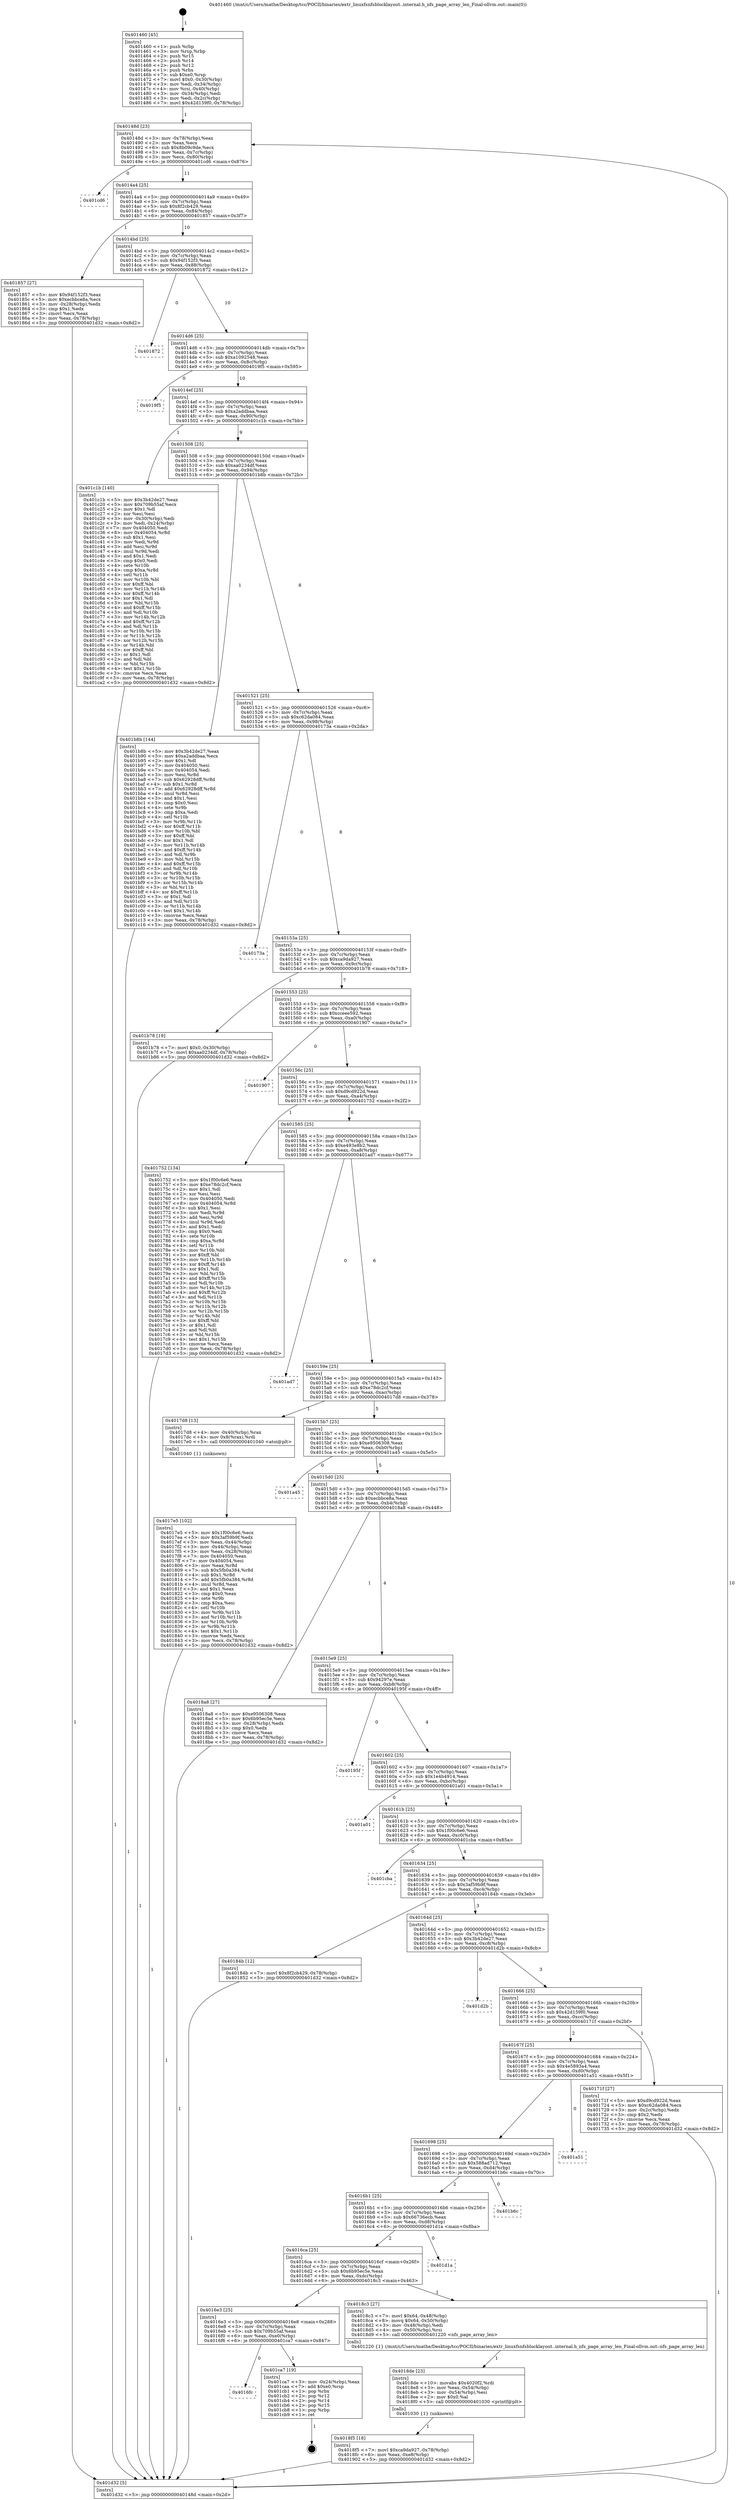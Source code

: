 digraph "0x401460" {
  label = "0x401460 (/mnt/c/Users/mathe/Desktop/tcc/POCII/binaries/extr_linuxfsnfsblocklayout..internal.h_nfs_page_array_len_Final-ollvm.out::main(0))"
  labelloc = "t"
  node[shape=record]

  Entry [label="",width=0.3,height=0.3,shape=circle,fillcolor=black,style=filled]
  "0x40148d" [label="{
     0x40148d [23]\l
     | [instrs]\l
     &nbsp;&nbsp;0x40148d \<+3\>: mov -0x78(%rbp),%eax\l
     &nbsp;&nbsp;0x401490 \<+2\>: mov %eax,%ecx\l
     &nbsp;&nbsp;0x401492 \<+6\>: sub $0x8b09c9de,%ecx\l
     &nbsp;&nbsp;0x401498 \<+3\>: mov %eax,-0x7c(%rbp)\l
     &nbsp;&nbsp;0x40149b \<+3\>: mov %ecx,-0x80(%rbp)\l
     &nbsp;&nbsp;0x40149e \<+6\>: je 0000000000401cd6 \<main+0x876\>\l
  }"]
  "0x401cd6" [label="{
     0x401cd6\l
  }", style=dashed]
  "0x4014a4" [label="{
     0x4014a4 [25]\l
     | [instrs]\l
     &nbsp;&nbsp;0x4014a4 \<+5\>: jmp 00000000004014a9 \<main+0x49\>\l
     &nbsp;&nbsp;0x4014a9 \<+3\>: mov -0x7c(%rbp),%eax\l
     &nbsp;&nbsp;0x4014ac \<+5\>: sub $0x8f2cb429,%eax\l
     &nbsp;&nbsp;0x4014b1 \<+6\>: mov %eax,-0x84(%rbp)\l
     &nbsp;&nbsp;0x4014b7 \<+6\>: je 0000000000401857 \<main+0x3f7\>\l
  }"]
  Exit [label="",width=0.3,height=0.3,shape=circle,fillcolor=black,style=filled,peripheries=2]
  "0x401857" [label="{
     0x401857 [27]\l
     | [instrs]\l
     &nbsp;&nbsp;0x401857 \<+5\>: mov $0x94f152f3,%eax\l
     &nbsp;&nbsp;0x40185c \<+5\>: mov $0xecbbce8a,%ecx\l
     &nbsp;&nbsp;0x401861 \<+3\>: mov -0x28(%rbp),%edx\l
     &nbsp;&nbsp;0x401864 \<+3\>: cmp $0x1,%edx\l
     &nbsp;&nbsp;0x401867 \<+3\>: cmovl %ecx,%eax\l
     &nbsp;&nbsp;0x40186a \<+3\>: mov %eax,-0x78(%rbp)\l
     &nbsp;&nbsp;0x40186d \<+5\>: jmp 0000000000401d32 \<main+0x8d2\>\l
  }"]
  "0x4014bd" [label="{
     0x4014bd [25]\l
     | [instrs]\l
     &nbsp;&nbsp;0x4014bd \<+5\>: jmp 00000000004014c2 \<main+0x62\>\l
     &nbsp;&nbsp;0x4014c2 \<+3\>: mov -0x7c(%rbp),%eax\l
     &nbsp;&nbsp;0x4014c5 \<+5\>: sub $0x94f152f3,%eax\l
     &nbsp;&nbsp;0x4014ca \<+6\>: mov %eax,-0x88(%rbp)\l
     &nbsp;&nbsp;0x4014d0 \<+6\>: je 0000000000401872 \<main+0x412\>\l
  }"]
  "0x4016fc" [label="{
     0x4016fc\l
  }", style=dashed]
  "0x401872" [label="{
     0x401872\l
  }", style=dashed]
  "0x4014d6" [label="{
     0x4014d6 [25]\l
     | [instrs]\l
     &nbsp;&nbsp;0x4014d6 \<+5\>: jmp 00000000004014db \<main+0x7b\>\l
     &nbsp;&nbsp;0x4014db \<+3\>: mov -0x7c(%rbp),%eax\l
     &nbsp;&nbsp;0x4014de \<+5\>: sub $0xa1092548,%eax\l
     &nbsp;&nbsp;0x4014e3 \<+6\>: mov %eax,-0x8c(%rbp)\l
     &nbsp;&nbsp;0x4014e9 \<+6\>: je 00000000004019f5 \<main+0x595\>\l
  }"]
  "0x401ca7" [label="{
     0x401ca7 [19]\l
     | [instrs]\l
     &nbsp;&nbsp;0x401ca7 \<+3\>: mov -0x24(%rbp),%eax\l
     &nbsp;&nbsp;0x401caa \<+7\>: add $0xe0,%rsp\l
     &nbsp;&nbsp;0x401cb1 \<+1\>: pop %rbx\l
     &nbsp;&nbsp;0x401cb2 \<+2\>: pop %r12\l
     &nbsp;&nbsp;0x401cb4 \<+2\>: pop %r14\l
     &nbsp;&nbsp;0x401cb6 \<+2\>: pop %r15\l
     &nbsp;&nbsp;0x401cb8 \<+1\>: pop %rbp\l
     &nbsp;&nbsp;0x401cb9 \<+1\>: ret\l
  }"]
  "0x4019f5" [label="{
     0x4019f5\l
  }", style=dashed]
  "0x4014ef" [label="{
     0x4014ef [25]\l
     | [instrs]\l
     &nbsp;&nbsp;0x4014ef \<+5\>: jmp 00000000004014f4 \<main+0x94\>\l
     &nbsp;&nbsp;0x4014f4 \<+3\>: mov -0x7c(%rbp),%eax\l
     &nbsp;&nbsp;0x4014f7 \<+5\>: sub $0xa2addbaa,%eax\l
     &nbsp;&nbsp;0x4014fc \<+6\>: mov %eax,-0x90(%rbp)\l
     &nbsp;&nbsp;0x401502 \<+6\>: je 0000000000401c1b \<main+0x7bb\>\l
  }"]
  "0x4018f5" [label="{
     0x4018f5 [18]\l
     | [instrs]\l
     &nbsp;&nbsp;0x4018f5 \<+7\>: movl $0xca9da927,-0x78(%rbp)\l
     &nbsp;&nbsp;0x4018fc \<+6\>: mov %eax,-0xe8(%rbp)\l
     &nbsp;&nbsp;0x401902 \<+5\>: jmp 0000000000401d32 \<main+0x8d2\>\l
  }"]
  "0x401c1b" [label="{
     0x401c1b [140]\l
     | [instrs]\l
     &nbsp;&nbsp;0x401c1b \<+5\>: mov $0x3b42de27,%eax\l
     &nbsp;&nbsp;0x401c20 \<+5\>: mov $0x709b55af,%ecx\l
     &nbsp;&nbsp;0x401c25 \<+2\>: mov $0x1,%dl\l
     &nbsp;&nbsp;0x401c27 \<+2\>: xor %esi,%esi\l
     &nbsp;&nbsp;0x401c29 \<+3\>: mov -0x30(%rbp),%edi\l
     &nbsp;&nbsp;0x401c2c \<+3\>: mov %edi,-0x24(%rbp)\l
     &nbsp;&nbsp;0x401c2f \<+7\>: mov 0x404050,%edi\l
     &nbsp;&nbsp;0x401c36 \<+8\>: mov 0x404054,%r8d\l
     &nbsp;&nbsp;0x401c3e \<+3\>: sub $0x1,%esi\l
     &nbsp;&nbsp;0x401c41 \<+3\>: mov %edi,%r9d\l
     &nbsp;&nbsp;0x401c44 \<+3\>: add %esi,%r9d\l
     &nbsp;&nbsp;0x401c47 \<+4\>: imul %r9d,%edi\l
     &nbsp;&nbsp;0x401c4b \<+3\>: and $0x1,%edi\l
     &nbsp;&nbsp;0x401c4e \<+3\>: cmp $0x0,%edi\l
     &nbsp;&nbsp;0x401c51 \<+4\>: sete %r10b\l
     &nbsp;&nbsp;0x401c55 \<+4\>: cmp $0xa,%r8d\l
     &nbsp;&nbsp;0x401c59 \<+4\>: setl %r11b\l
     &nbsp;&nbsp;0x401c5d \<+3\>: mov %r10b,%bl\l
     &nbsp;&nbsp;0x401c60 \<+3\>: xor $0xff,%bl\l
     &nbsp;&nbsp;0x401c63 \<+3\>: mov %r11b,%r14b\l
     &nbsp;&nbsp;0x401c66 \<+4\>: xor $0xff,%r14b\l
     &nbsp;&nbsp;0x401c6a \<+3\>: xor $0x1,%dl\l
     &nbsp;&nbsp;0x401c6d \<+3\>: mov %bl,%r15b\l
     &nbsp;&nbsp;0x401c70 \<+4\>: and $0xff,%r15b\l
     &nbsp;&nbsp;0x401c74 \<+3\>: and %dl,%r10b\l
     &nbsp;&nbsp;0x401c77 \<+3\>: mov %r14b,%r12b\l
     &nbsp;&nbsp;0x401c7a \<+4\>: and $0xff,%r12b\l
     &nbsp;&nbsp;0x401c7e \<+3\>: and %dl,%r11b\l
     &nbsp;&nbsp;0x401c81 \<+3\>: or %r10b,%r15b\l
     &nbsp;&nbsp;0x401c84 \<+3\>: or %r11b,%r12b\l
     &nbsp;&nbsp;0x401c87 \<+3\>: xor %r12b,%r15b\l
     &nbsp;&nbsp;0x401c8a \<+3\>: or %r14b,%bl\l
     &nbsp;&nbsp;0x401c8d \<+3\>: xor $0xff,%bl\l
     &nbsp;&nbsp;0x401c90 \<+3\>: or $0x1,%dl\l
     &nbsp;&nbsp;0x401c93 \<+2\>: and %dl,%bl\l
     &nbsp;&nbsp;0x401c95 \<+3\>: or %bl,%r15b\l
     &nbsp;&nbsp;0x401c98 \<+4\>: test $0x1,%r15b\l
     &nbsp;&nbsp;0x401c9c \<+3\>: cmovne %ecx,%eax\l
     &nbsp;&nbsp;0x401c9f \<+3\>: mov %eax,-0x78(%rbp)\l
     &nbsp;&nbsp;0x401ca2 \<+5\>: jmp 0000000000401d32 \<main+0x8d2\>\l
  }"]
  "0x401508" [label="{
     0x401508 [25]\l
     | [instrs]\l
     &nbsp;&nbsp;0x401508 \<+5\>: jmp 000000000040150d \<main+0xad\>\l
     &nbsp;&nbsp;0x40150d \<+3\>: mov -0x7c(%rbp),%eax\l
     &nbsp;&nbsp;0x401510 \<+5\>: sub $0xaa0234df,%eax\l
     &nbsp;&nbsp;0x401515 \<+6\>: mov %eax,-0x94(%rbp)\l
     &nbsp;&nbsp;0x40151b \<+6\>: je 0000000000401b8b \<main+0x72b\>\l
  }"]
  "0x4018de" [label="{
     0x4018de [23]\l
     | [instrs]\l
     &nbsp;&nbsp;0x4018de \<+10\>: movabs $0x4020f2,%rdi\l
     &nbsp;&nbsp;0x4018e8 \<+3\>: mov %eax,-0x54(%rbp)\l
     &nbsp;&nbsp;0x4018eb \<+3\>: mov -0x54(%rbp),%esi\l
     &nbsp;&nbsp;0x4018ee \<+2\>: mov $0x0,%al\l
     &nbsp;&nbsp;0x4018f0 \<+5\>: call 0000000000401030 \<printf@plt\>\l
     | [calls]\l
     &nbsp;&nbsp;0x401030 \{1\} (unknown)\l
  }"]
  "0x401b8b" [label="{
     0x401b8b [144]\l
     | [instrs]\l
     &nbsp;&nbsp;0x401b8b \<+5\>: mov $0x3b42de27,%eax\l
     &nbsp;&nbsp;0x401b90 \<+5\>: mov $0xa2addbaa,%ecx\l
     &nbsp;&nbsp;0x401b95 \<+2\>: mov $0x1,%dl\l
     &nbsp;&nbsp;0x401b97 \<+7\>: mov 0x404050,%esi\l
     &nbsp;&nbsp;0x401b9e \<+7\>: mov 0x404054,%edi\l
     &nbsp;&nbsp;0x401ba5 \<+3\>: mov %esi,%r8d\l
     &nbsp;&nbsp;0x401ba8 \<+7\>: sub $0x62928dff,%r8d\l
     &nbsp;&nbsp;0x401baf \<+4\>: sub $0x1,%r8d\l
     &nbsp;&nbsp;0x401bb3 \<+7\>: add $0x62928dff,%r8d\l
     &nbsp;&nbsp;0x401bba \<+4\>: imul %r8d,%esi\l
     &nbsp;&nbsp;0x401bbe \<+3\>: and $0x1,%esi\l
     &nbsp;&nbsp;0x401bc1 \<+3\>: cmp $0x0,%esi\l
     &nbsp;&nbsp;0x401bc4 \<+4\>: sete %r9b\l
     &nbsp;&nbsp;0x401bc8 \<+3\>: cmp $0xa,%edi\l
     &nbsp;&nbsp;0x401bcb \<+4\>: setl %r10b\l
     &nbsp;&nbsp;0x401bcf \<+3\>: mov %r9b,%r11b\l
     &nbsp;&nbsp;0x401bd2 \<+4\>: xor $0xff,%r11b\l
     &nbsp;&nbsp;0x401bd6 \<+3\>: mov %r10b,%bl\l
     &nbsp;&nbsp;0x401bd9 \<+3\>: xor $0xff,%bl\l
     &nbsp;&nbsp;0x401bdc \<+3\>: xor $0x1,%dl\l
     &nbsp;&nbsp;0x401bdf \<+3\>: mov %r11b,%r14b\l
     &nbsp;&nbsp;0x401be2 \<+4\>: and $0xff,%r14b\l
     &nbsp;&nbsp;0x401be6 \<+3\>: and %dl,%r9b\l
     &nbsp;&nbsp;0x401be9 \<+3\>: mov %bl,%r15b\l
     &nbsp;&nbsp;0x401bec \<+4\>: and $0xff,%r15b\l
     &nbsp;&nbsp;0x401bf0 \<+3\>: and %dl,%r10b\l
     &nbsp;&nbsp;0x401bf3 \<+3\>: or %r9b,%r14b\l
     &nbsp;&nbsp;0x401bf6 \<+3\>: or %r10b,%r15b\l
     &nbsp;&nbsp;0x401bf9 \<+3\>: xor %r15b,%r14b\l
     &nbsp;&nbsp;0x401bfc \<+3\>: or %bl,%r11b\l
     &nbsp;&nbsp;0x401bff \<+4\>: xor $0xff,%r11b\l
     &nbsp;&nbsp;0x401c03 \<+3\>: or $0x1,%dl\l
     &nbsp;&nbsp;0x401c06 \<+3\>: and %dl,%r11b\l
     &nbsp;&nbsp;0x401c09 \<+3\>: or %r11b,%r14b\l
     &nbsp;&nbsp;0x401c0c \<+4\>: test $0x1,%r14b\l
     &nbsp;&nbsp;0x401c10 \<+3\>: cmovne %ecx,%eax\l
     &nbsp;&nbsp;0x401c13 \<+3\>: mov %eax,-0x78(%rbp)\l
     &nbsp;&nbsp;0x401c16 \<+5\>: jmp 0000000000401d32 \<main+0x8d2\>\l
  }"]
  "0x401521" [label="{
     0x401521 [25]\l
     | [instrs]\l
     &nbsp;&nbsp;0x401521 \<+5\>: jmp 0000000000401526 \<main+0xc6\>\l
     &nbsp;&nbsp;0x401526 \<+3\>: mov -0x7c(%rbp),%eax\l
     &nbsp;&nbsp;0x401529 \<+5\>: sub $0xc62da084,%eax\l
     &nbsp;&nbsp;0x40152e \<+6\>: mov %eax,-0x98(%rbp)\l
     &nbsp;&nbsp;0x401534 \<+6\>: je 000000000040173a \<main+0x2da\>\l
  }"]
  "0x4016e3" [label="{
     0x4016e3 [25]\l
     | [instrs]\l
     &nbsp;&nbsp;0x4016e3 \<+5\>: jmp 00000000004016e8 \<main+0x288\>\l
     &nbsp;&nbsp;0x4016e8 \<+3\>: mov -0x7c(%rbp),%eax\l
     &nbsp;&nbsp;0x4016eb \<+5\>: sub $0x709b55af,%eax\l
     &nbsp;&nbsp;0x4016f0 \<+6\>: mov %eax,-0xe0(%rbp)\l
     &nbsp;&nbsp;0x4016f6 \<+6\>: je 0000000000401ca7 \<main+0x847\>\l
  }"]
  "0x40173a" [label="{
     0x40173a\l
  }", style=dashed]
  "0x40153a" [label="{
     0x40153a [25]\l
     | [instrs]\l
     &nbsp;&nbsp;0x40153a \<+5\>: jmp 000000000040153f \<main+0xdf\>\l
     &nbsp;&nbsp;0x40153f \<+3\>: mov -0x7c(%rbp),%eax\l
     &nbsp;&nbsp;0x401542 \<+5\>: sub $0xca9da927,%eax\l
     &nbsp;&nbsp;0x401547 \<+6\>: mov %eax,-0x9c(%rbp)\l
     &nbsp;&nbsp;0x40154d \<+6\>: je 0000000000401b78 \<main+0x718\>\l
  }"]
  "0x4018c3" [label="{
     0x4018c3 [27]\l
     | [instrs]\l
     &nbsp;&nbsp;0x4018c3 \<+7\>: movl $0x64,-0x48(%rbp)\l
     &nbsp;&nbsp;0x4018ca \<+8\>: movq $0x64,-0x50(%rbp)\l
     &nbsp;&nbsp;0x4018d2 \<+3\>: mov -0x48(%rbp),%edi\l
     &nbsp;&nbsp;0x4018d5 \<+4\>: mov -0x50(%rbp),%rsi\l
     &nbsp;&nbsp;0x4018d9 \<+5\>: call 0000000000401220 \<nfs_page_array_len\>\l
     | [calls]\l
     &nbsp;&nbsp;0x401220 \{1\} (/mnt/c/Users/mathe/Desktop/tcc/POCII/binaries/extr_linuxfsnfsblocklayout..internal.h_nfs_page_array_len_Final-ollvm.out::nfs_page_array_len)\l
  }"]
  "0x401b78" [label="{
     0x401b78 [19]\l
     | [instrs]\l
     &nbsp;&nbsp;0x401b78 \<+7\>: movl $0x0,-0x30(%rbp)\l
     &nbsp;&nbsp;0x401b7f \<+7\>: movl $0xaa0234df,-0x78(%rbp)\l
     &nbsp;&nbsp;0x401b86 \<+5\>: jmp 0000000000401d32 \<main+0x8d2\>\l
  }"]
  "0x401553" [label="{
     0x401553 [25]\l
     | [instrs]\l
     &nbsp;&nbsp;0x401553 \<+5\>: jmp 0000000000401558 \<main+0xf8\>\l
     &nbsp;&nbsp;0x401558 \<+3\>: mov -0x7c(%rbp),%eax\l
     &nbsp;&nbsp;0x40155b \<+5\>: sub $0xcceee592,%eax\l
     &nbsp;&nbsp;0x401560 \<+6\>: mov %eax,-0xa0(%rbp)\l
     &nbsp;&nbsp;0x401566 \<+6\>: je 0000000000401907 \<main+0x4a7\>\l
  }"]
  "0x4016ca" [label="{
     0x4016ca [25]\l
     | [instrs]\l
     &nbsp;&nbsp;0x4016ca \<+5\>: jmp 00000000004016cf \<main+0x26f\>\l
     &nbsp;&nbsp;0x4016cf \<+3\>: mov -0x7c(%rbp),%eax\l
     &nbsp;&nbsp;0x4016d2 \<+5\>: sub $0x6b95ec5e,%eax\l
     &nbsp;&nbsp;0x4016d7 \<+6\>: mov %eax,-0xdc(%rbp)\l
     &nbsp;&nbsp;0x4016dd \<+6\>: je 00000000004018c3 \<main+0x463\>\l
  }"]
  "0x401907" [label="{
     0x401907\l
  }", style=dashed]
  "0x40156c" [label="{
     0x40156c [25]\l
     | [instrs]\l
     &nbsp;&nbsp;0x40156c \<+5\>: jmp 0000000000401571 \<main+0x111\>\l
     &nbsp;&nbsp;0x401571 \<+3\>: mov -0x7c(%rbp),%eax\l
     &nbsp;&nbsp;0x401574 \<+5\>: sub $0xd9cd922d,%eax\l
     &nbsp;&nbsp;0x401579 \<+6\>: mov %eax,-0xa4(%rbp)\l
     &nbsp;&nbsp;0x40157f \<+6\>: je 0000000000401752 \<main+0x2f2\>\l
  }"]
  "0x401d1a" [label="{
     0x401d1a\l
  }", style=dashed]
  "0x401752" [label="{
     0x401752 [134]\l
     | [instrs]\l
     &nbsp;&nbsp;0x401752 \<+5\>: mov $0x1f00c6e6,%eax\l
     &nbsp;&nbsp;0x401757 \<+5\>: mov $0xe78dc2cf,%ecx\l
     &nbsp;&nbsp;0x40175c \<+2\>: mov $0x1,%dl\l
     &nbsp;&nbsp;0x40175e \<+2\>: xor %esi,%esi\l
     &nbsp;&nbsp;0x401760 \<+7\>: mov 0x404050,%edi\l
     &nbsp;&nbsp;0x401767 \<+8\>: mov 0x404054,%r8d\l
     &nbsp;&nbsp;0x40176f \<+3\>: sub $0x1,%esi\l
     &nbsp;&nbsp;0x401772 \<+3\>: mov %edi,%r9d\l
     &nbsp;&nbsp;0x401775 \<+3\>: add %esi,%r9d\l
     &nbsp;&nbsp;0x401778 \<+4\>: imul %r9d,%edi\l
     &nbsp;&nbsp;0x40177c \<+3\>: and $0x1,%edi\l
     &nbsp;&nbsp;0x40177f \<+3\>: cmp $0x0,%edi\l
     &nbsp;&nbsp;0x401782 \<+4\>: sete %r10b\l
     &nbsp;&nbsp;0x401786 \<+4\>: cmp $0xa,%r8d\l
     &nbsp;&nbsp;0x40178a \<+4\>: setl %r11b\l
     &nbsp;&nbsp;0x40178e \<+3\>: mov %r10b,%bl\l
     &nbsp;&nbsp;0x401791 \<+3\>: xor $0xff,%bl\l
     &nbsp;&nbsp;0x401794 \<+3\>: mov %r11b,%r14b\l
     &nbsp;&nbsp;0x401797 \<+4\>: xor $0xff,%r14b\l
     &nbsp;&nbsp;0x40179b \<+3\>: xor $0x1,%dl\l
     &nbsp;&nbsp;0x40179e \<+3\>: mov %bl,%r15b\l
     &nbsp;&nbsp;0x4017a1 \<+4\>: and $0xff,%r15b\l
     &nbsp;&nbsp;0x4017a5 \<+3\>: and %dl,%r10b\l
     &nbsp;&nbsp;0x4017a8 \<+3\>: mov %r14b,%r12b\l
     &nbsp;&nbsp;0x4017ab \<+4\>: and $0xff,%r12b\l
     &nbsp;&nbsp;0x4017af \<+3\>: and %dl,%r11b\l
     &nbsp;&nbsp;0x4017b2 \<+3\>: or %r10b,%r15b\l
     &nbsp;&nbsp;0x4017b5 \<+3\>: or %r11b,%r12b\l
     &nbsp;&nbsp;0x4017b8 \<+3\>: xor %r12b,%r15b\l
     &nbsp;&nbsp;0x4017bb \<+3\>: or %r14b,%bl\l
     &nbsp;&nbsp;0x4017be \<+3\>: xor $0xff,%bl\l
     &nbsp;&nbsp;0x4017c1 \<+3\>: or $0x1,%dl\l
     &nbsp;&nbsp;0x4017c4 \<+2\>: and %dl,%bl\l
     &nbsp;&nbsp;0x4017c6 \<+3\>: or %bl,%r15b\l
     &nbsp;&nbsp;0x4017c9 \<+4\>: test $0x1,%r15b\l
     &nbsp;&nbsp;0x4017cd \<+3\>: cmovne %ecx,%eax\l
     &nbsp;&nbsp;0x4017d0 \<+3\>: mov %eax,-0x78(%rbp)\l
     &nbsp;&nbsp;0x4017d3 \<+5\>: jmp 0000000000401d32 \<main+0x8d2\>\l
  }"]
  "0x401585" [label="{
     0x401585 [25]\l
     | [instrs]\l
     &nbsp;&nbsp;0x401585 \<+5\>: jmp 000000000040158a \<main+0x12a\>\l
     &nbsp;&nbsp;0x40158a \<+3\>: mov -0x7c(%rbp),%eax\l
     &nbsp;&nbsp;0x40158d \<+5\>: sub $0xe493e8b2,%eax\l
     &nbsp;&nbsp;0x401592 \<+6\>: mov %eax,-0xa8(%rbp)\l
     &nbsp;&nbsp;0x401598 \<+6\>: je 0000000000401ad7 \<main+0x677\>\l
  }"]
  "0x4016b1" [label="{
     0x4016b1 [25]\l
     | [instrs]\l
     &nbsp;&nbsp;0x4016b1 \<+5\>: jmp 00000000004016b6 \<main+0x256\>\l
     &nbsp;&nbsp;0x4016b6 \<+3\>: mov -0x7c(%rbp),%eax\l
     &nbsp;&nbsp;0x4016b9 \<+5\>: sub $0x66736ecb,%eax\l
     &nbsp;&nbsp;0x4016be \<+6\>: mov %eax,-0xd8(%rbp)\l
     &nbsp;&nbsp;0x4016c4 \<+6\>: je 0000000000401d1a \<main+0x8ba\>\l
  }"]
  "0x401ad7" [label="{
     0x401ad7\l
  }", style=dashed]
  "0x40159e" [label="{
     0x40159e [25]\l
     | [instrs]\l
     &nbsp;&nbsp;0x40159e \<+5\>: jmp 00000000004015a3 \<main+0x143\>\l
     &nbsp;&nbsp;0x4015a3 \<+3\>: mov -0x7c(%rbp),%eax\l
     &nbsp;&nbsp;0x4015a6 \<+5\>: sub $0xe78dc2cf,%eax\l
     &nbsp;&nbsp;0x4015ab \<+6\>: mov %eax,-0xac(%rbp)\l
     &nbsp;&nbsp;0x4015b1 \<+6\>: je 00000000004017d8 \<main+0x378\>\l
  }"]
  "0x401b6c" [label="{
     0x401b6c\l
  }", style=dashed]
  "0x4017d8" [label="{
     0x4017d8 [13]\l
     | [instrs]\l
     &nbsp;&nbsp;0x4017d8 \<+4\>: mov -0x40(%rbp),%rax\l
     &nbsp;&nbsp;0x4017dc \<+4\>: mov 0x8(%rax),%rdi\l
     &nbsp;&nbsp;0x4017e0 \<+5\>: call 0000000000401040 \<atoi@plt\>\l
     | [calls]\l
     &nbsp;&nbsp;0x401040 \{1\} (unknown)\l
  }"]
  "0x4015b7" [label="{
     0x4015b7 [25]\l
     | [instrs]\l
     &nbsp;&nbsp;0x4015b7 \<+5\>: jmp 00000000004015bc \<main+0x15c\>\l
     &nbsp;&nbsp;0x4015bc \<+3\>: mov -0x7c(%rbp),%eax\l
     &nbsp;&nbsp;0x4015bf \<+5\>: sub $0xe9506308,%eax\l
     &nbsp;&nbsp;0x4015c4 \<+6\>: mov %eax,-0xb0(%rbp)\l
     &nbsp;&nbsp;0x4015ca \<+6\>: je 0000000000401a45 \<main+0x5e5\>\l
  }"]
  "0x401698" [label="{
     0x401698 [25]\l
     | [instrs]\l
     &nbsp;&nbsp;0x401698 \<+5\>: jmp 000000000040169d \<main+0x23d\>\l
     &nbsp;&nbsp;0x40169d \<+3\>: mov -0x7c(%rbp),%eax\l
     &nbsp;&nbsp;0x4016a0 \<+5\>: sub $0x588ad712,%eax\l
     &nbsp;&nbsp;0x4016a5 \<+6\>: mov %eax,-0xd4(%rbp)\l
     &nbsp;&nbsp;0x4016ab \<+6\>: je 0000000000401b6c \<main+0x70c\>\l
  }"]
  "0x401a45" [label="{
     0x401a45\l
  }", style=dashed]
  "0x4015d0" [label="{
     0x4015d0 [25]\l
     | [instrs]\l
     &nbsp;&nbsp;0x4015d0 \<+5\>: jmp 00000000004015d5 \<main+0x175\>\l
     &nbsp;&nbsp;0x4015d5 \<+3\>: mov -0x7c(%rbp),%eax\l
     &nbsp;&nbsp;0x4015d8 \<+5\>: sub $0xecbbce8a,%eax\l
     &nbsp;&nbsp;0x4015dd \<+6\>: mov %eax,-0xb4(%rbp)\l
     &nbsp;&nbsp;0x4015e3 \<+6\>: je 00000000004018a8 \<main+0x448\>\l
  }"]
  "0x401a51" [label="{
     0x401a51\l
  }", style=dashed]
  "0x4018a8" [label="{
     0x4018a8 [27]\l
     | [instrs]\l
     &nbsp;&nbsp;0x4018a8 \<+5\>: mov $0xe9506308,%eax\l
     &nbsp;&nbsp;0x4018ad \<+5\>: mov $0x6b95ec5e,%ecx\l
     &nbsp;&nbsp;0x4018b2 \<+3\>: mov -0x28(%rbp),%edx\l
     &nbsp;&nbsp;0x4018b5 \<+3\>: cmp $0x0,%edx\l
     &nbsp;&nbsp;0x4018b8 \<+3\>: cmove %ecx,%eax\l
     &nbsp;&nbsp;0x4018bb \<+3\>: mov %eax,-0x78(%rbp)\l
     &nbsp;&nbsp;0x4018be \<+5\>: jmp 0000000000401d32 \<main+0x8d2\>\l
  }"]
  "0x4015e9" [label="{
     0x4015e9 [25]\l
     | [instrs]\l
     &nbsp;&nbsp;0x4015e9 \<+5\>: jmp 00000000004015ee \<main+0x18e\>\l
     &nbsp;&nbsp;0x4015ee \<+3\>: mov -0x7c(%rbp),%eax\l
     &nbsp;&nbsp;0x4015f1 \<+5\>: sub $0x94297e,%eax\l
     &nbsp;&nbsp;0x4015f6 \<+6\>: mov %eax,-0xb8(%rbp)\l
     &nbsp;&nbsp;0x4015fc \<+6\>: je 000000000040195f \<main+0x4ff\>\l
  }"]
  "0x4017e5" [label="{
     0x4017e5 [102]\l
     | [instrs]\l
     &nbsp;&nbsp;0x4017e5 \<+5\>: mov $0x1f00c6e6,%ecx\l
     &nbsp;&nbsp;0x4017ea \<+5\>: mov $0x3af59b9f,%edx\l
     &nbsp;&nbsp;0x4017ef \<+3\>: mov %eax,-0x44(%rbp)\l
     &nbsp;&nbsp;0x4017f2 \<+3\>: mov -0x44(%rbp),%eax\l
     &nbsp;&nbsp;0x4017f5 \<+3\>: mov %eax,-0x28(%rbp)\l
     &nbsp;&nbsp;0x4017f8 \<+7\>: mov 0x404050,%eax\l
     &nbsp;&nbsp;0x4017ff \<+7\>: mov 0x404054,%esi\l
     &nbsp;&nbsp;0x401806 \<+3\>: mov %eax,%r8d\l
     &nbsp;&nbsp;0x401809 \<+7\>: sub $0x5fb0a384,%r8d\l
     &nbsp;&nbsp;0x401810 \<+4\>: sub $0x1,%r8d\l
     &nbsp;&nbsp;0x401814 \<+7\>: add $0x5fb0a384,%r8d\l
     &nbsp;&nbsp;0x40181b \<+4\>: imul %r8d,%eax\l
     &nbsp;&nbsp;0x40181f \<+3\>: and $0x1,%eax\l
     &nbsp;&nbsp;0x401822 \<+3\>: cmp $0x0,%eax\l
     &nbsp;&nbsp;0x401825 \<+4\>: sete %r9b\l
     &nbsp;&nbsp;0x401829 \<+3\>: cmp $0xa,%esi\l
     &nbsp;&nbsp;0x40182c \<+4\>: setl %r10b\l
     &nbsp;&nbsp;0x401830 \<+3\>: mov %r9b,%r11b\l
     &nbsp;&nbsp;0x401833 \<+3\>: and %r10b,%r11b\l
     &nbsp;&nbsp;0x401836 \<+3\>: xor %r10b,%r9b\l
     &nbsp;&nbsp;0x401839 \<+3\>: or %r9b,%r11b\l
     &nbsp;&nbsp;0x40183c \<+4\>: test $0x1,%r11b\l
     &nbsp;&nbsp;0x401840 \<+3\>: cmovne %edx,%ecx\l
     &nbsp;&nbsp;0x401843 \<+3\>: mov %ecx,-0x78(%rbp)\l
     &nbsp;&nbsp;0x401846 \<+5\>: jmp 0000000000401d32 \<main+0x8d2\>\l
  }"]
  "0x40195f" [label="{
     0x40195f\l
  }", style=dashed]
  "0x401602" [label="{
     0x401602 [25]\l
     | [instrs]\l
     &nbsp;&nbsp;0x401602 \<+5\>: jmp 0000000000401607 \<main+0x1a7\>\l
     &nbsp;&nbsp;0x401607 \<+3\>: mov -0x7c(%rbp),%eax\l
     &nbsp;&nbsp;0x40160a \<+5\>: sub $0x1e4b4914,%eax\l
     &nbsp;&nbsp;0x40160f \<+6\>: mov %eax,-0xbc(%rbp)\l
     &nbsp;&nbsp;0x401615 \<+6\>: je 0000000000401a01 \<main+0x5a1\>\l
  }"]
  "0x401460" [label="{
     0x401460 [45]\l
     | [instrs]\l
     &nbsp;&nbsp;0x401460 \<+1\>: push %rbp\l
     &nbsp;&nbsp;0x401461 \<+3\>: mov %rsp,%rbp\l
     &nbsp;&nbsp;0x401464 \<+2\>: push %r15\l
     &nbsp;&nbsp;0x401466 \<+2\>: push %r14\l
     &nbsp;&nbsp;0x401468 \<+2\>: push %r12\l
     &nbsp;&nbsp;0x40146a \<+1\>: push %rbx\l
     &nbsp;&nbsp;0x40146b \<+7\>: sub $0xe0,%rsp\l
     &nbsp;&nbsp;0x401472 \<+7\>: movl $0x0,-0x30(%rbp)\l
     &nbsp;&nbsp;0x401479 \<+3\>: mov %edi,-0x34(%rbp)\l
     &nbsp;&nbsp;0x40147c \<+4\>: mov %rsi,-0x40(%rbp)\l
     &nbsp;&nbsp;0x401480 \<+3\>: mov -0x34(%rbp),%edi\l
     &nbsp;&nbsp;0x401483 \<+3\>: mov %edi,-0x2c(%rbp)\l
     &nbsp;&nbsp;0x401486 \<+7\>: movl $0x42d159f0,-0x78(%rbp)\l
  }"]
  "0x401a01" [label="{
     0x401a01\l
  }", style=dashed]
  "0x40161b" [label="{
     0x40161b [25]\l
     | [instrs]\l
     &nbsp;&nbsp;0x40161b \<+5\>: jmp 0000000000401620 \<main+0x1c0\>\l
     &nbsp;&nbsp;0x401620 \<+3\>: mov -0x7c(%rbp),%eax\l
     &nbsp;&nbsp;0x401623 \<+5\>: sub $0x1f00c6e6,%eax\l
     &nbsp;&nbsp;0x401628 \<+6\>: mov %eax,-0xc0(%rbp)\l
     &nbsp;&nbsp;0x40162e \<+6\>: je 0000000000401cba \<main+0x85a\>\l
  }"]
  "0x401d32" [label="{
     0x401d32 [5]\l
     | [instrs]\l
     &nbsp;&nbsp;0x401d32 \<+5\>: jmp 000000000040148d \<main+0x2d\>\l
  }"]
  "0x401cba" [label="{
     0x401cba\l
  }", style=dashed]
  "0x401634" [label="{
     0x401634 [25]\l
     | [instrs]\l
     &nbsp;&nbsp;0x401634 \<+5\>: jmp 0000000000401639 \<main+0x1d9\>\l
     &nbsp;&nbsp;0x401639 \<+3\>: mov -0x7c(%rbp),%eax\l
     &nbsp;&nbsp;0x40163c \<+5\>: sub $0x3af59b9f,%eax\l
     &nbsp;&nbsp;0x401641 \<+6\>: mov %eax,-0xc4(%rbp)\l
     &nbsp;&nbsp;0x401647 \<+6\>: je 000000000040184b \<main+0x3eb\>\l
  }"]
  "0x40167f" [label="{
     0x40167f [25]\l
     | [instrs]\l
     &nbsp;&nbsp;0x40167f \<+5\>: jmp 0000000000401684 \<main+0x224\>\l
     &nbsp;&nbsp;0x401684 \<+3\>: mov -0x7c(%rbp),%eax\l
     &nbsp;&nbsp;0x401687 \<+5\>: sub $0x4e5893a4,%eax\l
     &nbsp;&nbsp;0x40168c \<+6\>: mov %eax,-0xd0(%rbp)\l
     &nbsp;&nbsp;0x401692 \<+6\>: je 0000000000401a51 \<main+0x5f1\>\l
  }"]
  "0x40184b" [label="{
     0x40184b [12]\l
     | [instrs]\l
     &nbsp;&nbsp;0x40184b \<+7\>: movl $0x8f2cb429,-0x78(%rbp)\l
     &nbsp;&nbsp;0x401852 \<+5\>: jmp 0000000000401d32 \<main+0x8d2\>\l
  }"]
  "0x40164d" [label="{
     0x40164d [25]\l
     | [instrs]\l
     &nbsp;&nbsp;0x40164d \<+5\>: jmp 0000000000401652 \<main+0x1f2\>\l
     &nbsp;&nbsp;0x401652 \<+3\>: mov -0x7c(%rbp),%eax\l
     &nbsp;&nbsp;0x401655 \<+5\>: sub $0x3b42de27,%eax\l
     &nbsp;&nbsp;0x40165a \<+6\>: mov %eax,-0xc8(%rbp)\l
     &nbsp;&nbsp;0x401660 \<+6\>: je 0000000000401d2b \<main+0x8cb\>\l
  }"]
  "0x40171f" [label="{
     0x40171f [27]\l
     | [instrs]\l
     &nbsp;&nbsp;0x40171f \<+5\>: mov $0xd9cd922d,%eax\l
     &nbsp;&nbsp;0x401724 \<+5\>: mov $0xc62da084,%ecx\l
     &nbsp;&nbsp;0x401729 \<+3\>: mov -0x2c(%rbp),%edx\l
     &nbsp;&nbsp;0x40172c \<+3\>: cmp $0x2,%edx\l
     &nbsp;&nbsp;0x40172f \<+3\>: cmovne %ecx,%eax\l
     &nbsp;&nbsp;0x401732 \<+3\>: mov %eax,-0x78(%rbp)\l
     &nbsp;&nbsp;0x401735 \<+5\>: jmp 0000000000401d32 \<main+0x8d2\>\l
  }"]
  "0x401d2b" [label="{
     0x401d2b\l
  }", style=dashed]
  "0x401666" [label="{
     0x401666 [25]\l
     | [instrs]\l
     &nbsp;&nbsp;0x401666 \<+5\>: jmp 000000000040166b \<main+0x20b\>\l
     &nbsp;&nbsp;0x40166b \<+3\>: mov -0x7c(%rbp),%eax\l
     &nbsp;&nbsp;0x40166e \<+5\>: sub $0x42d159f0,%eax\l
     &nbsp;&nbsp;0x401673 \<+6\>: mov %eax,-0xcc(%rbp)\l
     &nbsp;&nbsp;0x401679 \<+6\>: je 000000000040171f \<main+0x2bf\>\l
  }"]
  Entry -> "0x401460" [label=" 1"]
  "0x40148d" -> "0x401cd6" [label=" 0"]
  "0x40148d" -> "0x4014a4" [label=" 11"]
  "0x401ca7" -> Exit [label=" 1"]
  "0x4014a4" -> "0x401857" [label=" 1"]
  "0x4014a4" -> "0x4014bd" [label=" 10"]
  "0x4016e3" -> "0x4016fc" [label=" 0"]
  "0x4014bd" -> "0x401872" [label=" 0"]
  "0x4014bd" -> "0x4014d6" [label=" 10"]
  "0x4016e3" -> "0x401ca7" [label=" 1"]
  "0x4014d6" -> "0x4019f5" [label=" 0"]
  "0x4014d6" -> "0x4014ef" [label=" 10"]
  "0x401c1b" -> "0x401d32" [label=" 1"]
  "0x4014ef" -> "0x401c1b" [label=" 1"]
  "0x4014ef" -> "0x401508" [label=" 9"]
  "0x401b8b" -> "0x401d32" [label=" 1"]
  "0x401508" -> "0x401b8b" [label=" 1"]
  "0x401508" -> "0x401521" [label=" 8"]
  "0x401b78" -> "0x401d32" [label=" 1"]
  "0x401521" -> "0x40173a" [label=" 0"]
  "0x401521" -> "0x40153a" [label=" 8"]
  "0x4018f5" -> "0x401d32" [label=" 1"]
  "0x40153a" -> "0x401b78" [label=" 1"]
  "0x40153a" -> "0x401553" [label=" 7"]
  "0x4018de" -> "0x4018f5" [label=" 1"]
  "0x401553" -> "0x401907" [label=" 0"]
  "0x401553" -> "0x40156c" [label=" 7"]
  "0x4016ca" -> "0x4016e3" [label=" 1"]
  "0x40156c" -> "0x401752" [label=" 1"]
  "0x40156c" -> "0x401585" [label=" 6"]
  "0x4016ca" -> "0x4018c3" [label=" 1"]
  "0x401585" -> "0x401ad7" [label=" 0"]
  "0x401585" -> "0x40159e" [label=" 6"]
  "0x4016b1" -> "0x4016ca" [label=" 2"]
  "0x40159e" -> "0x4017d8" [label=" 1"]
  "0x40159e" -> "0x4015b7" [label=" 5"]
  "0x4016b1" -> "0x401d1a" [label=" 0"]
  "0x4015b7" -> "0x401a45" [label=" 0"]
  "0x4015b7" -> "0x4015d0" [label=" 5"]
  "0x401698" -> "0x4016b1" [label=" 2"]
  "0x4015d0" -> "0x4018a8" [label=" 1"]
  "0x4015d0" -> "0x4015e9" [label=" 4"]
  "0x401698" -> "0x401b6c" [label=" 0"]
  "0x4015e9" -> "0x40195f" [label=" 0"]
  "0x4015e9" -> "0x401602" [label=" 4"]
  "0x40167f" -> "0x401698" [label=" 2"]
  "0x401602" -> "0x401a01" [label=" 0"]
  "0x401602" -> "0x40161b" [label=" 4"]
  "0x40167f" -> "0x401a51" [label=" 0"]
  "0x40161b" -> "0x401cba" [label=" 0"]
  "0x40161b" -> "0x401634" [label=" 4"]
  "0x4018c3" -> "0x4018de" [label=" 1"]
  "0x401634" -> "0x40184b" [label=" 1"]
  "0x401634" -> "0x40164d" [label=" 3"]
  "0x4018a8" -> "0x401d32" [label=" 1"]
  "0x40164d" -> "0x401d2b" [label=" 0"]
  "0x40164d" -> "0x401666" [label=" 3"]
  "0x401857" -> "0x401d32" [label=" 1"]
  "0x401666" -> "0x40171f" [label=" 1"]
  "0x401666" -> "0x40167f" [label=" 2"]
  "0x40171f" -> "0x401d32" [label=" 1"]
  "0x401460" -> "0x40148d" [label=" 1"]
  "0x401d32" -> "0x40148d" [label=" 10"]
  "0x401752" -> "0x401d32" [label=" 1"]
  "0x4017d8" -> "0x4017e5" [label=" 1"]
  "0x4017e5" -> "0x401d32" [label=" 1"]
  "0x40184b" -> "0x401d32" [label=" 1"]
}
